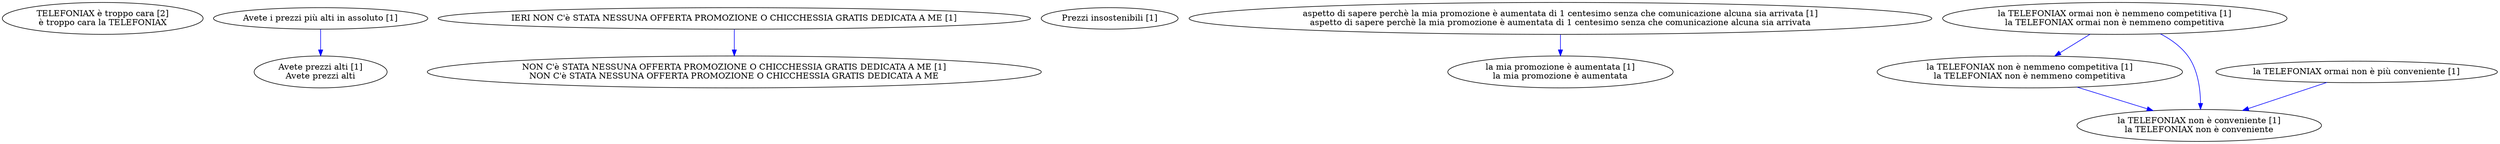 digraph collapsedGraph {
"TELEFONIAX è troppo cara [2]\nè troppo cara la TELEFONIAX""Avete prezzi alti [1]\nAvete prezzi alti""Avete i prezzi più alti in assoluto [1]""NON C'è STATA NESSUNA OFFERTA PROMOZIONE O CHICCHESSIA GRATIS DEDICATA A ME [1]\nNON C'è STATA NESSUNA OFFERTA PROMOZIONE O CHICCHESSIA GRATIS DEDICATA A ME""IERI NON C'è STATA NESSUNA OFFERTA PROMOZIONE O CHICCHESSIA GRATIS DEDICATA A ME [1]""Prezzi insostenibili [1]""la mia promozione è aumentata [1]\nla mia promozione è aumentata""aspetto di sapere perchè la mia promozione è aumentata di 1 centesimo senza che comunicazione alcuna sia arrivata [1]\naspetto di sapere perchè la mia promozione è aumentata di 1 centesimo senza che comunicazione alcuna sia arrivata""la TELEFONIAX non è nemmeno competitiva [1]\nla TELEFONIAX non è nemmeno competitiva""la TELEFONIAX ormai non è nemmeno competitiva [1]\nla TELEFONIAX ormai non è nemmeno competitiva""la TELEFONIAX non è conveniente [1]\nla TELEFONIAX non è conveniente""la TELEFONIAX ormai non è più conveniente [1]""la TELEFONIAX ormai non è nemmeno competitiva [1]\nla TELEFONIAX ormai non è nemmeno competitiva" -> "la TELEFONIAX non è conveniente [1]\nla TELEFONIAX non è conveniente" [color=blue]
"la TELEFONIAX non è nemmeno competitiva [1]\nla TELEFONIAX non è nemmeno competitiva" -> "la TELEFONIAX non è conveniente [1]\nla TELEFONIAX non è conveniente" [color=blue]
"Avete i prezzi più alti in assoluto [1]" -> "Avete prezzi alti [1]\nAvete prezzi alti" [color=blue]
"IERI NON C'è STATA NESSUNA OFFERTA PROMOZIONE O CHICCHESSIA GRATIS DEDICATA A ME [1]" -> "NON C'è STATA NESSUNA OFFERTA PROMOZIONE O CHICCHESSIA GRATIS DEDICATA A ME [1]\nNON C'è STATA NESSUNA OFFERTA PROMOZIONE O CHICCHESSIA GRATIS DEDICATA A ME" [color=blue]
"aspetto di sapere perchè la mia promozione è aumentata di 1 centesimo senza che comunicazione alcuna sia arrivata [1]\naspetto di sapere perchè la mia promozione è aumentata di 1 centesimo senza che comunicazione alcuna sia arrivata" -> "la mia promozione è aumentata [1]\nla mia promozione è aumentata" [color=blue]
"la TELEFONIAX ormai non è nemmeno competitiva [1]\nla TELEFONIAX ormai non è nemmeno competitiva" -> "la TELEFONIAX non è nemmeno competitiva [1]\nla TELEFONIAX non è nemmeno competitiva" [color=blue]
"la TELEFONIAX ormai non è più conveniente [1]" -> "la TELEFONIAX non è conveniente [1]\nla TELEFONIAX non è conveniente" [color=blue]
}